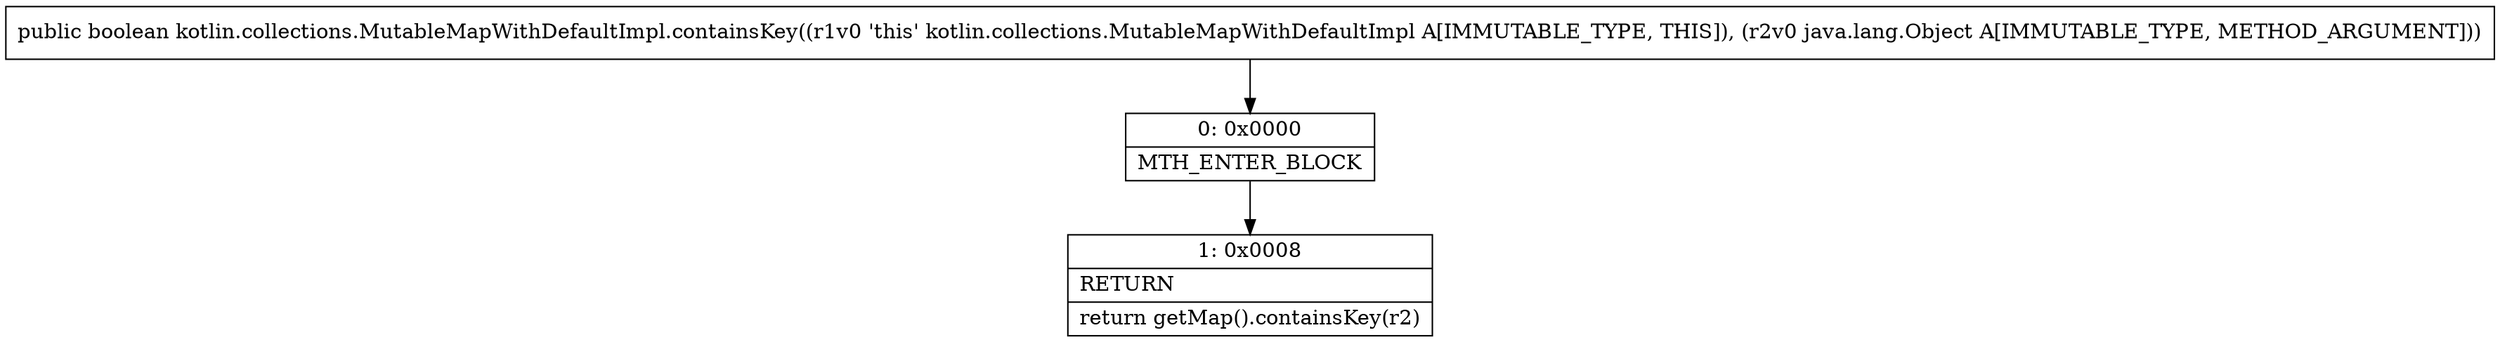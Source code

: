 digraph "CFG forkotlin.collections.MutableMapWithDefaultImpl.containsKey(Ljava\/lang\/Object;)Z" {
Node_0 [shape=record,label="{0\:\ 0x0000|MTH_ENTER_BLOCK\l}"];
Node_1 [shape=record,label="{1\:\ 0x0008|RETURN\l|return getMap().containsKey(r2)\l}"];
MethodNode[shape=record,label="{public boolean kotlin.collections.MutableMapWithDefaultImpl.containsKey((r1v0 'this' kotlin.collections.MutableMapWithDefaultImpl A[IMMUTABLE_TYPE, THIS]), (r2v0 java.lang.Object A[IMMUTABLE_TYPE, METHOD_ARGUMENT])) }"];
MethodNode -> Node_0;
Node_0 -> Node_1;
}

